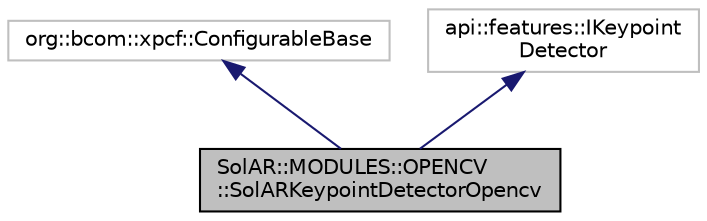 digraph "SolAR::MODULES::OPENCV::SolARKeypointDetectorOpencv"
{
 // LATEX_PDF_SIZE
  edge [fontname="Helvetica",fontsize="10",labelfontname="Helvetica",labelfontsize="10"];
  node [fontname="Helvetica",fontsize="10",shape=record];
  Node1 [label="SolAR::MODULES::OPENCV\l::SolARKeypointDetectorOpencv",height=0.2,width=0.4,color="black", fillcolor="grey75", style="filled", fontcolor="black",tooltip="Detects keypoints in an image. UUID: e81c7e4e-7da6-476a-8eba-078b43071272"];
  Node2 -> Node1 [dir="back",color="midnightblue",fontsize="10",style="solid",fontname="Helvetica"];
  Node2 [label="org::bcom::xpcf::ConfigurableBase",height=0.2,width=0.4,color="grey75", fillcolor="white", style="filled",tooltip=" "];
  Node3 -> Node1 [dir="back",color="midnightblue",fontsize="10",style="solid",fontname="Helvetica"];
  Node3 [label="api::features::IKeypoint\lDetector",height=0.2,width=0.4,color="grey75", fillcolor="white", style="filled",tooltip=" "];
}
